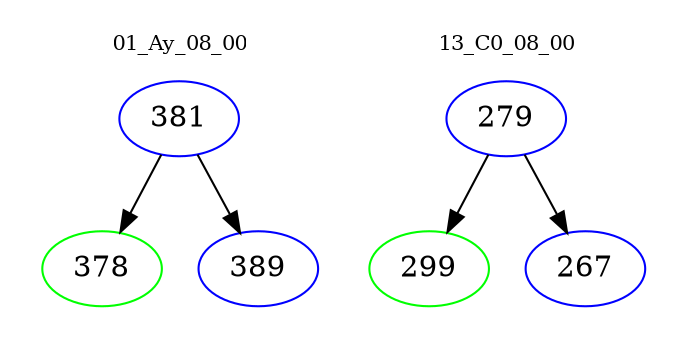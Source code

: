 digraph{
subgraph cluster_0 {
color = white
label = "01_Ay_08_00";
fontsize=10;
T0_381 [label="381", color="blue"]
T0_381 -> T0_378 [color="black"]
T0_378 [label="378", color="green"]
T0_381 -> T0_389 [color="black"]
T0_389 [label="389", color="blue"]
}
subgraph cluster_1 {
color = white
label = "13_C0_08_00";
fontsize=10;
T1_279 [label="279", color="blue"]
T1_279 -> T1_299 [color="black"]
T1_299 [label="299", color="green"]
T1_279 -> T1_267 [color="black"]
T1_267 [label="267", color="blue"]
}
}

